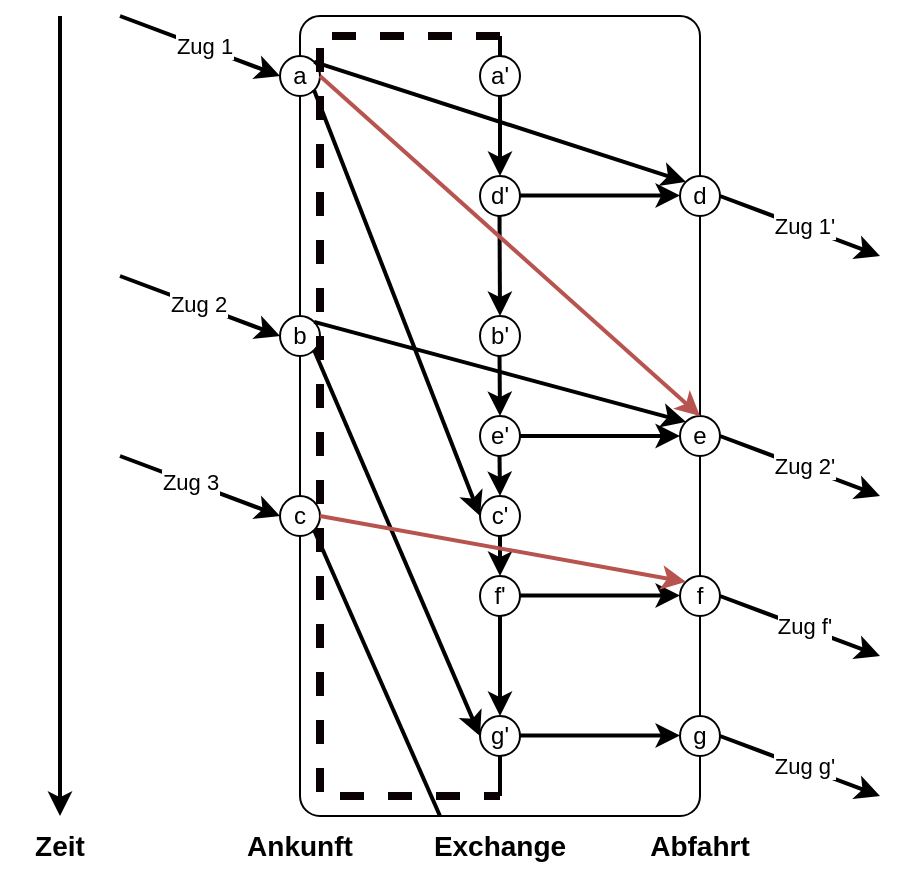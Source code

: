 <mxfile version="22.1.16" type="device">
  <diagram name="Page-1" id="7R23muGsExu0PN3QFVto">
    <mxGraphModel dx="1646" dy="482" grid="1" gridSize="10" guides="1" tooltips="1" connect="1" arrows="1" fold="1" page="1" pageScale="1" pageWidth="827" pageHeight="1169" math="0" shadow="0">
      <root>
        <mxCell id="0" />
        <mxCell id="1" parent="0" />
        <mxCell id="oZ9E88WySeWtFIgprQ5E-11" value="" style="rounded=1;whiteSpace=wrap;html=1;movable=0;resizable=0;rotatable=0;deletable=0;editable=0;locked=1;connectable=0;arcSize=5;" parent="1" vertex="1">
          <mxGeometry x="120" y="40" width="200" height="400" as="geometry" />
        </mxCell>
        <mxCell id="oZ9E88WySeWtFIgprQ5E-40" value="a" style="ellipse;whiteSpace=wrap;html=1;aspect=fixed;" parent="1" vertex="1">
          <mxGeometry x="110" y="60" width="20" height="20" as="geometry" />
        </mxCell>
        <mxCell id="oZ9E88WySeWtFIgprQ5E-42" value="b" style="ellipse;whiteSpace=wrap;html=1;aspect=fixed;" parent="1" vertex="1">
          <mxGeometry x="110" y="190" width="20" height="20" as="geometry" />
        </mxCell>
        <mxCell id="oZ9E88WySeWtFIgprQ5E-43" value="d" style="ellipse;whiteSpace=wrap;html=1;aspect=fixed;" parent="1" vertex="1">
          <mxGeometry x="310" y="120" width="20" height="20" as="geometry" />
        </mxCell>
        <mxCell id="oZ9E88WySeWtFIgprQ5E-45" value="f" style="ellipse;whiteSpace=wrap;html=1;aspect=fixed;" parent="1" vertex="1">
          <mxGeometry x="310" y="320" width="20" height="20" as="geometry" />
        </mxCell>
        <mxCell id="oZ9E88WySeWtFIgprQ5E-62" value="" style="endArrow=classic;html=1;rounded=0;strokeWidth=2;" parent="1" edge="1">
          <mxGeometry width="50" height="50" relative="1" as="geometry">
            <mxPoint y="40" as="sourcePoint" />
            <mxPoint y="440" as="targetPoint" />
          </mxGeometry>
        </mxCell>
        <mxCell id="oZ9E88WySeWtFIgprQ5E-63" value="Zeit" style="text;html=1;strokeColor=none;fillColor=none;align=center;verticalAlign=middle;whiteSpace=wrap;rounded=0;fontSize=14;fontStyle=1" parent="1" vertex="1">
          <mxGeometry x="-30" y="440" width="60" height="30" as="geometry" />
        </mxCell>
        <mxCell id="4VJxL_kx1jWL539RlZjw-1" value="c" style="ellipse;whiteSpace=wrap;html=1;aspect=fixed;" parent="1" vertex="1">
          <mxGeometry x="110" y="280" width="20" height="20" as="geometry" />
        </mxCell>
        <mxCell id="4VJxL_kx1jWL539RlZjw-2" value="" style="endArrow=classic;html=1;rounded=0;strokeWidth=2;" parent="1" edge="1">
          <mxGeometry width="50" height="50" relative="1" as="geometry">
            <mxPoint x="30" y="40" as="sourcePoint" />
            <mxPoint x="110" y="70" as="targetPoint" />
          </mxGeometry>
        </mxCell>
        <mxCell id="4VJxL_kx1jWL539RlZjw-7" value="Zug 1" style="edgeLabel;html=1;align=center;verticalAlign=middle;resizable=0;points=[];" parent="4VJxL_kx1jWL539RlZjw-2" vertex="1" connectable="0">
          <mxGeometry x="0.025" y="1" relative="1" as="geometry">
            <mxPoint as="offset" />
          </mxGeometry>
        </mxCell>
        <mxCell id="4VJxL_kx1jWL539RlZjw-3" value="" style="endArrow=classic;html=1;rounded=0;strokeWidth=2;" parent="1" edge="1">
          <mxGeometry width="50" height="50" relative="1" as="geometry">
            <mxPoint x="30" y="170" as="sourcePoint" />
            <mxPoint x="110" y="200" as="targetPoint" />
          </mxGeometry>
        </mxCell>
        <mxCell id="4VJxL_kx1jWL539RlZjw-6" value="Zug 2" style="edgeLabel;html=1;align=center;verticalAlign=middle;resizable=0;points=[];" parent="4VJxL_kx1jWL539RlZjw-3" vertex="1" connectable="0">
          <mxGeometry x="-0.031" y="1" relative="1" as="geometry">
            <mxPoint as="offset" />
          </mxGeometry>
        </mxCell>
        <mxCell id="4VJxL_kx1jWL539RlZjw-4" value="" style="endArrow=classic;html=1;rounded=0;strokeWidth=2;" parent="1" edge="1">
          <mxGeometry width="50" height="50" relative="1" as="geometry">
            <mxPoint x="30" y="260" as="sourcePoint" />
            <mxPoint x="110" y="290" as="targetPoint" />
          </mxGeometry>
        </mxCell>
        <mxCell id="4VJxL_kx1jWL539RlZjw-5" value="Zug 3" style="edgeLabel;html=1;align=center;verticalAlign=middle;resizable=0;points=[];" parent="4VJxL_kx1jWL539RlZjw-4" vertex="1" connectable="0">
          <mxGeometry x="-0.133" relative="1" as="geometry">
            <mxPoint as="offset" />
          </mxGeometry>
        </mxCell>
        <mxCell id="4VJxL_kx1jWL539RlZjw-9" value="g" style="ellipse;whiteSpace=wrap;html=1;aspect=fixed;" parent="1" vertex="1">
          <mxGeometry x="310" y="390" width="20" height="20" as="geometry" />
        </mxCell>
        <mxCell id="4VJxL_kx1jWL539RlZjw-10" value="e" style="ellipse;whiteSpace=wrap;html=1;aspect=fixed;" parent="1" vertex="1">
          <mxGeometry x="310" y="240" width="20" height="20" as="geometry" />
        </mxCell>
        <mxCell id="4VJxL_kx1jWL539RlZjw-11" value="" style="endArrow=classic;html=1;rounded=0;strokeWidth=2;" parent="1" edge="1">
          <mxGeometry width="50" height="50" relative="1" as="geometry">
            <mxPoint x="330" y="130" as="sourcePoint" />
            <mxPoint x="410" y="160" as="targetPoint" />
          </mxGeometry>
        </mxCell>
        <mxCell id="4VJxL_kx1jWL539RlZjw-12" value="Zug 1&#39;" style="edgeLabel;html=1;align=center;verticalAlign=middle;resizable=0;points=[];" parent="4VJxL_kx1jWL539RlZjw-11" vertex="1" connectable="0">
          <mxGeometry x="0.025" y="1" relative="1" as="geometry">
            <mxPoint as="offset" />
          </mxGeometry>
        </mxCell>
        <mxCell id="4VJxL_kx1jWL539RlZjw-13" value="" style="endArrow=classic;html=1;rounded=0;strokeWidth=2;" parent="1" edge="1">
          <mxGeometry width="50" height="50" relative="1" as="geometry">
            <mxPoint x="330" y="250" as="sourcePoint" />
            <mxPoint x="410" y="280" as="targetPoint" />
          </mxGeometry>
        </mxCell>
        <mxCell id="4VJxL_kx1jWL539RlZjw-14" value="Zug 2&#39;" style="edgeLabel;html=1;align=center;verticalAlign=middle;resizable=0;points=[];" parent="4VJxL_kx1jWL539RlZjw-13" vertex="1" connectable="0">
          <mxGeometry x="0.025" y="1" relative="1" as="geometry">
            <mxPoint as="offset" />
          </mxGeometry>
        </mxCell>
        <mxCell id="4VJxL_kx1jWL539RlZjw-15" value="" style="endArrow=classic;html=1;rounded=0;strokeWidth=2;" parent="1" edge="1">
          <mxGeometry width="50" height="50" relative="1" as="geometry">
            <mxPoint x="330" y="330" as="sourcePoint" />
            <mxPoint x="410" y="360" as="targetPoint" />
          </mxGeometry>
        </mxCell>
        <mxCell id="4VJxL_kx1jWL539RlZjw-16" value="Zug f&#39;" style="edgeLabel;html=1;align=center;verticalAlign=middle;resizable=0;points=[];" parent="4VJxL_kx1jWL539RlZjw-15" vertex="1" connectable="0">
          <mxGeometry x="0.025" y="1" relative="1" as="geometry">
            <mxPoint as="offset" />
          </mxGeometry>
        </mxCell>
        <mxCell id="4VJxL_kx1jWL539RlZjw-17" value="" style="endArrow=classic;html=1;rounded=0;strokeWidth=2;" parent="1" edge="1">
          <mxGeometry width="50" height="50" relative="1" as="geometry">
            <mxPoint x="330" y="400" as="sourcePoint" />
            <mxPoint x="410" y="430" as="targetPoint" />
          </mxGeometry>
        </mxCell>
        <mxCell id="4VJxL_kx1jWL539RlZjw-18" value="Zug g&#39;" style="edgeLabel;html=1;align=center;verticalAlign=middle;resizable=0;points=[];" parent="4VJxL_kx1jWL539RlZjw-17" vertex="1" connectable="0">
          <mxGeometry x="0.025" y="1" relative="1" as="geometry">
            <mxPoint as="offset" />
          </mxGeometry>
        </mxCell>
        <mxCell id="4VJxL_kx1jWL539RlZjw-102" value="Ankunft" style="text;html=1;strokeColor=none;fillColor=none;align=center;verticalAlign=middle;whiteSpace=wrap;rounded=0;fontSize=14;fontStyle=1" parent="1" vertex="1">
          <mxGeometry x="90" y="440" width="60" height="30" as="geometry" />
        </mxCell>
        <mxCell id="4VJxL_kx1jWL539RlZjw-103" value="Abfahrt" style="text;html=1;strokeColor=none;fillColor=none;align=center;verticalAlign=middle;whiteSpace=wrap;rounded=0;fontSize=14;fontStyle=1" parent="1" vertex="1">
          <mxGeometry x="290" y="440" width="60" height="30" as="geometry" />
        </mxCell>
        <mxCell id="4VJxL_kx1jWL539RlZjw-104" value="Exchange" style="text;html=1;strokeColor=none;fillColor=none;align=center;verticalAlign=middle;whiteSpace=wrap;rounded=0;fontSize=14;fontStyle=1" parent="1" vertex="1">
          <mxGeometry x="190" y="440" width="60" height="30" as="geometry" />
        </mxCell>
        <mxCell id="4VJxL_kx1jWL539RlZjw-113" value="f&#39;" style="ellipse;whiteSpace=wrap;html=1;aspect=fixed;" parent="1" vertex="1">
          <mxGeometry x="210" y="320" width="20" height="20" as="geometry" />
        </mxCell>
        <mxCell id="4VJxL_kx1jWL539RlZjw-114" value="g&#39;" style="ellipse;whiteSpace=wrap;html=1;aspect=fixed;" parent="1" vertex="1">
          <mxGeometry x="210" y="390" width="20" height="20" as="geometry" />
        </mxCell>
        <mxCell id="4VJxL_kx1jWL539RlZjw-115" value="e&#39;" style="ellipse;whiteSpace=wrap;html=1;aspect=fixed;" parent="1" vertex="1">
          <mxGeometry x="210" y="240" width="20" height="20" as="geometry" />
        </mxCell>
        <mxCell id="4VJxL_kx1jWL539RlZjw-116" value="b&#39;" style="ellipse;whiteSpace=wrap;html=1;aspect=fixed;" parent="1" vertex="1">
          <mxGeometry x="210" y="190" width="20" height="20" as="geometry" />
        </mxCell>
        <mxCell id="4VJxL_kx1jWL539RlZjw-117" value="a&#39;" style="ellipse;whiteSpace=wrap;html=1;aspect=fixed;" parent="1" vertex="1">
          <mxGeometry x="210" y="60" width="20" height="20" as="geometry" />
        </mxCell>
        <mxCell id="4VJxL_kx1jWL539RlZjw-118" value="d&#39;" style="ellipse;whiteSpace=wrap;html=1;aspect=fixed;" parent="1" vertex="1">
          <mxGeometry x="210" y="120" width="20" height="20" as="geometry" />
        </mxCell>
        <mxCell id="4VJxL_kx1jWL539RlZjw-119" value="c&#39;" style="ellipse;whiteSpace=wrap;html=1;aspect=fixed;" parent="1" vertex="1">
          <mxGeometry x="210" y="280" width="20" height="20" as="geometry" />
        </mxCell>
        <mxCell id="4VJxL_kx1jWL539RlZjw-120" value="" style="endArrow=classic;html=1;rounded=0;entryX=0.5;entryY=0;entryDx=0;entryDy=0;strokeWidth=2;" parent="1" target="4VJxL_kx1jWL539RlZjw-118" edge="1">
          <mxGeometry width="50" height="50" relative="1" as="geometry">
            <mxPoint x="220" y="80" as="sourcePoint" />
            <mxPoint x="270" y="30" as="targetPoint" />
          </mxGeometry>
        </mxCell>
        <mxCell id="4VJxL_kx1jWL539RlZjw-121" value="" style="endArrow=classic;html=1;rounded=0;strokeWidth=2;" parent="1" edge="1">
          <mxGeometry width="50" height="50" relative="1" as="geometry">
            <mxPoint x="219.76" y="140" as="sourcePoint" />
            <mxPoint x="220" y="190" as="targetPoint" />
          </mxGeometry>
        </mxCell>
        <mxCell id="4VJxL_kx1jWL539RlZjw-122" value="" style="endArrow=classic;html=1;rounded=0;strokeWidth=2;" parent="1" edge="1">
          <mxGeometry width="50" height="50" relative="1" as="geometry">
            <mxPoint x="219.76" y="210" as="sourcePoint" />
            <mxPoint x="220" y="240" as="targetPoint" />
          </mxGeometry>
        </mxCell>
        <mxCell id="4VJxL_kx1jWL539RlZjw-123" value="" style="endArrow=classic;html=1;rounded=0;strokeWidth=2;" parent="1" edge="1">
          <mxGeometry width="50" height="50" relative="1" as="geometry">
            <mxPoint x="219.76" y="260" as="sourcePoint" />
            <mxPoint x="220" y="280" as="targetPoint" />
          </mxGeometry>
        </mxCell>
        <mxCell id="4VJxL_kx1jWL539RlZjw-124" value="" style="endArrow=classic;html=1;rounded=0;entryX=0.5;entryY=0;entryDx=0;entryDy=0;exitX=0.5;exitY=1;exitDx=0;exitDy=0;strokeWidth=2;" parent="1" source="4VJxL_kx1jWL539RlZjw-119" target="4VJxL_kx1jWL539RlZjw-113" edge="1">
          <mxGeometry width="50" height="50" relative="1" as="geometry">
            <mxPoint x="229.76" y="270" as="sourcePoint" />
            <mxPoint x="230" y="290" as="targetPoint" />
          </mxGeometry>
        </mxCell>
        <mxCell id="4VJxL_kx1jWL539RlZjw-125" value="" style="endArrow=classic;html=1;rounded=0;entryX=0.5;entryY=0;entryDx=0;entryDy=0;exitX=0.5;exitY=1;exitDx=0;exitDy=0;strokeWidth=2;" parent="1" source="4VJxL_kx1jWL539RlZjw-113" target="4VJxL_kx1jWL539RlZjw-114" edge="1">
          <mxGeometry width="50" height="50" relative="1" as="geometry">
            <mxPoint x="230" y="310" as="sourcePoint" />
            <mxPoint x="230" y="330" as="targetPoint" />
          </mxGeometry>
        </mxCell>
        <mxCell id="4VJxL_kx1jWL539RlZjw-126" value="" style="endArrow=none;html=1;rounded=0;strokeWidth=2;" parent="1" edge="1">
          <mxGeometry width="50" height="50" relative="1" as="geometry">
            <mxPoint x="220" y="430" as="sourcePoint" />
            <mxPoint x="220" y="410" as="targetPoint" />
          </mxGeometry>
        </mxCell>
        <mxCell id="4VJxL_kx1jWL539RlZjw-127" value="" style="endArrow=none;html=1;rounded=0;strokeWidth=2;" parent="1" edge="1">
          <mxGeometry width="50" height="50" relative="1" as="geometry">
            <mxPoint x="220" y="60" as="sourcePoint" />
            <mxPoint x="220" y="50" as="targetPoint" />
          </mxGeometry>
        </mxCell>
        <mxCell id="4VJxL_kx1jWL539RlZjw-128" value="" style="endArrow=classic;html=1;rounded=0;entryX=0;entryY=0.5;entryDx=0;entryDy=0;strokeWidth=2;" parent="1" edge="1">
          <mxGeometry width="50" height="50" relative="1" as="geometry">
            <mxPoint x="230" y="250" as="sourcePoint" />
            <mxPoint x="310" y="250" as="targetPoint" />
          </mxGeometry>
        </mxCell>
        <mxCell id="4VJxL_kx1jWL539RlZjw-129" value="" style="endArrow=classic;html=1;rounded=0;entryX=0;entryY=0.5;entryDx=0;entryDy=0;strokeWidth=2;" parent="1" edge="1">
          <mxGeometry width="50" height="50" relative="1" as="geometry">
            <mxPoint x="230" y="129.76" as="sourcePoint" />
            <mxPoint x="310" y="129.76" as="targetPoint" />
          </mxGeometry>
        </mxCell>
        <mxCell id="4VJxL_kx1jWL539RlZjw-130" value="" style="endArrow=classic;html=1;rounded=0;entryX=0;entryY=0.5;entryDx=0;entryDy=0;strokeWidth=2;" parent="1" edge="1">
          <mxGeometry width="50" height="50" relative="1" as="geometry">
            <mxPoint x="230" y="329.76" as="sourcePoint" />
            <mxPoint x="310" y="329.76" as="targetPoint" />
          </mxGeometry>
        </mxCell>
        <mxCell id="4VJxL_kx1jWL539RlZjw-131" value="" style="endArrow=classic;html=1;rounded=0;entryX=0;entryY=0.5;entryDx=0;entryDy=0;strokeWidth=2;" parent="1" edge="1">
          <mxGeometry width="50" height="50" relative="1" as="geometry">
            <mxPoint x="230" y="399.76" as="sourcePoint" />
            <mxPoint x="310" y="399.76" as="targetPoint" />
          </mxGeometry>
        </mxCell>
        <mxCell id="4VJxL_kx1jWL539RlZjw-146" value="" style="endArrow=classic;html=1;rounded=0;exitX=1;exitY=1;exitDx=0;exitDy=0;entryX=0;entryY=0.5;entryDx=0;entryDy=0;strokeWidth=2;" parent="1" edge="1">
          <mxGeometry width="50" height="50" relative="1" as="geometry">
            <mxPoint x="127" y="77" as="sourcePoint" />
            <mxPoint x="210" y="290" as="targetPoint" />
          </mxGeometry>
        </mxCell>
        <mxCell id="4VJxL_kx1jWL539RlZjw-147" value="" style="endArrow=classic;html=1;rounded=0;exitX=1;exitY=1;exitDx=0;exitDy=0;entryX=0;entryY=0.5;entryDx=0;entryDy=0;strokeWidth=2;" parent="1" edge="1">
          <mxGeometry width="50" height="50" relative="1" as="geometry">
            <mxPoint x="127" y="207" as="sourcePoint" />
            <mxPoint x="210" y="400" as="targetPoint" />
          </mxGeometry>
        </mxCell>
        <mxCell id="4VJxL_kx1jWL539RlZjw-152" value="" style="endArrow=none;html=1;rounded=0;entryX=1;entryY=1;entryDx=0;entryDy=0;strokeWidth=2;" parent="1" edge="1">
          <mxGeometry width="50" height="50" relative="1" as="geometry">
            <mxPoint x="190" y="440" as="sourcePoint" />
            <mxPoint x="127" y="297" as="targetPoint" />
          </mxGeometry>
        </mxCell>
        <mxCell id="4VJxL_kx1jWL539RlZjw-154" value="" style="endArrow=classic;html=1;rounded=0;exitX=1;exitY=0;exitDx=0;exitDy=0;entryX=0;entryY=0;entryDx=0;entryDy=0;strokeWidth=2;" parent="1" source="oZ9E88WySeWtFIgprQ5E-40" target="oZ9E88WySeWtFIgprQ5E-43" edge="1">
          <mxGeometry width="50" height="50" relative="1" as="geometry">
            <mxPoint x="126.999" y="60.001" as="sourcePoint" />
            <mxPoint x="312.999" y="120.001" as="targetPoint" />
          </mxGeometry>
        </mxCell>
        <mxCell id="4VJxL_kx1jWL539RlZjw-155" value="" style="endArrow=classic;html=1;rounded=0;exitX=1;exitY=0;exitDx=0;exitDy=0;entryX=0;entryY=0;entryDx=0;entryDy=0;strokeWidth=2;" parent="1" source="oZ9E88WySeWtFIgprQ5E-42" target="4VJxL_kx1jWL539RlZjw-10" edge="1">
          <mxGeometry width="50" height="50" relative="1" as="geometry">
            <mxPoint x="129.929" y="197.071" as="sourcePoint" />
            <mxPoint x="312.929" y="240.071" as="targetPoint" />
          </mxGeometry>
        </mxCell>
        <mxCell id="4VJxL_kx1jWL539RlZjw-160" value="" style="endArrow=none;dashed=1;html=1;rounded=0;strokeWidth=4;fillColor=#f8cecc;strokeColor=#0A0202;" parent="1" edge="1">
          <mxGeometry width="50" height="50" relative="1" as="geometry">
            <mxPoint x="220" y="50" as="sourcePoint" />
            <mxPoint x="220" y="430" as="targetPoint" />
            <Array as="points">
              <mxPoint x="130" y="50" />
              <mxPoint x="130" y="430" />
            </Array>
          </mxGeometry>
        </mxCell>
        <mxCell id="iwIMrTgTRqIitjddXAdy-1" value="" style="endArrow=classic;html=1;rounded=0;entryX=0.5;entryY=0;entryDx=0;entryDy=0;strokeWidth=2;fillColor=#f8cecc;strokeColor=#b85450;" edge="1" parent="1" target="4VJxL_kx1jWL539RlZjw-10">
          <mxGeometry width="50" height="50" relative="1" as="geometry">
            <mxPoint x="130" y="70" as="sourcePoint" />
            <mxPoint x="490" y="50" as="targetPoint" />
          </mxGeometry>
        </mxCell>
        <mxCell id="iwIMrTgTRqIitjddXAdy-2" value="" style="endArrow=classic;html=1;rounded=0;exitX=1;exitY=0.5;exitDx=0;exitDy=0;entryX=0;entryY=0;entryDx=0;entryDy=0;strokeWidth=2;fillColor=#f8cecc;strokeColor=#b85450;" edge="1" parent="1" source="4VJxL_kx1jWL539RlZjw-1" target="oZ9E88WySeWtFIgprQ5E-45">
          <mxGeometry width="50" height="50" relative="1" as="geometry">
            <mxPoint x="480" y="310" as="sourcePoint" />
            <mxPoint x="530" y="260" as="targetPoint" />
          </mxGeometry>
        </mxCell>
      </root>
    </mxGraphModel>
  </diagram>
</mxfile>
